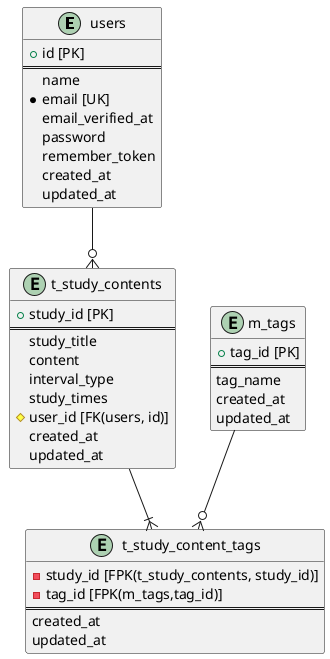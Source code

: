 @startuml erdiagram
entity "users" {
    + id [PK]
    ==
    name
    * email [UK]
    email_verified_at
    password
    remember_token
    created_at
    updated_at
}

entity "m_tags" {
    + tag_id [PK]
    ==
    tag_name
    created_at
    updated_at
}

entity "t_study_contents" {
    + study_id [PK]
    ==
    study_title
    content
    interval_type
    study_times
    # user_id [FK(users, id)]
    created_at
    updated_at
}

entity "t_study_content_tags" {
    - study_id [FPK(t_study_contents, study_id)]
    - tag_id [FPK(m_tags,tag_id)]
    ==
    created_at
    updated_at
}

users --o{ t_study_contents
m_tags --o{t_study_content_tags
t_study_contents --|{t_study_content_tags


@enduml